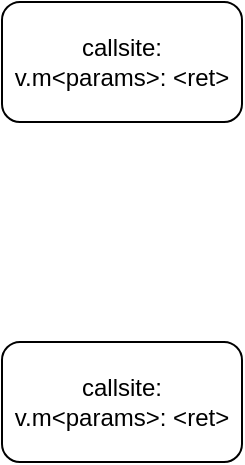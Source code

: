 <mxfile>
    <diagram id="ijMKW8mzgtJCSRLORXLT" name="Page-1">
        <mxGraphModel dx="930" dy="729" grid="1" gridSize="10" guides="1" tooltips="1" connect="1" arrows="1" fold="1" page="1" pageScale="1" pageWidth="850" pageHeight="1100" math="0" shadow="0">
            <root>
                <mxCell id="0"/>
                <mxCell id="1" parent="0"/>
                <mxCell id="2" value="callsite:&lt;br&gt;v.m&amp;lt;params&amp;gt;: &amp;lt;ret&amp;gt;" style="rounded=1;whiteSpace=wrap;html=1;" vertex="1" parent="1">
                    <mxGeometry x="320" y="110" width="120" height="60" as="geometry"/>
                </mxCell>
                <mxCell id="3" value="callsite:&lt;br&gt;v.m&amp;lt;params&amp;gt;: &amp;lt;ret&amp;gt;" style="rounded=1;whiteSpace=wrap;html=1;" vertex="1" parent="1">
                    <mxGeometry x="320" y="280" width="120" height="60" as="geometry"/>
                </mxCell>
            </root>
        </mxGraphModel>
    </diagram>
</mxfile>